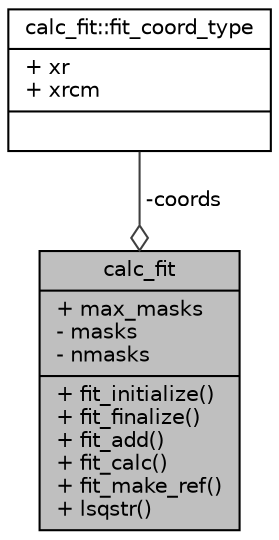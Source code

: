 digraph "calc_fit"
{
  edge [fontname="Helvetica",fontsize="10",labelfontname="Helvetica",labelfontsize="10"];
  node [fontname="Helvetica",fontsize="10",shape=record];
  Node1 [label="{calc_fit\n|+ max_masks\l- masks\l- nmasks\l|+ fit_initialize()\l+ fit_finalize()\l+ fit_add()\l+ fit_calc()\l+ fit_make_ref()\l+ lsqstr()\l}",height=0.2,width=0.4,color="black", fillcolor="grey75", style="filled" fontcolor="black"];
  Node2 -> Node1 [color="grey25",fontsize="10",style="solid",label=" -coords" ,arrowhead="odiamond",fontname="Helvetica"];
  Node2 [label="{calc_fit::fit_coord_type\n|+ xr\l+ xrcm\l|}",height=0.2,width=0.4,color="black", fillcolor="white", style="filled",URL="$structcalc__fit_1_1fit__coord__type.html"];
}

